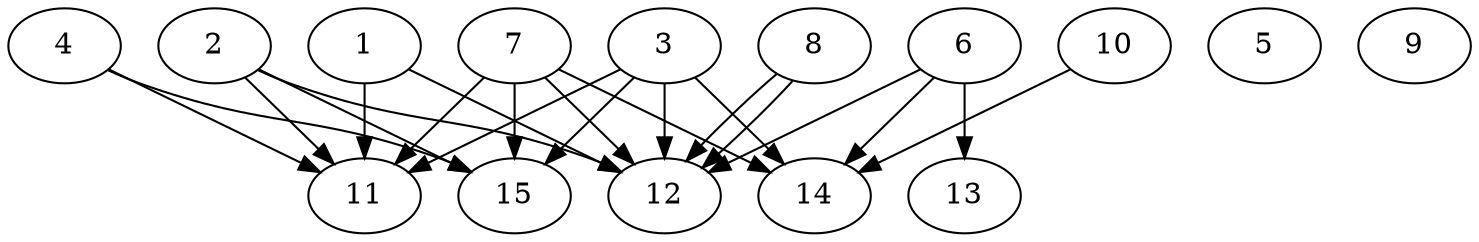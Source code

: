 // DAG automatically generated by daggen at Thu Oct  3 13:59:26 2019
// ./daggen --dot -n 15 --ccr 0.4 --fat 0.9 --regular 0.9 --density 0.7 --mindata 5242880 --maxdata 52428800 
digraph G {
  1 [size="89612800", alpha="0.00", expect_size="35845120"] 
  1 -> 11 [size ="35845120"]
  1 -> 12 [size ="35845120"]
  2 [size="35530240", alpha="0.20", expect_size="14212096"] 
  2 -> 11 [size ="14212096"]
  2 -> 12 [size ="14212096"]
  2 -> 15 [size ="14212096"]
  3 [size="70904320", alpha="0.10", expect_size="28361728"] 
  3 -> 11 [size ="28361728"]
  3 -> 12 [size ="28361728"]
  3 -> 14 [size ="28361728"]
  3 -> 15 [size ="28361728"]
  4 [size="55861760", alpha="0.19", expect_size="22344704"] 
  4 -> 11 [size ="22344704"]
  4 -> 15 [size ="22344704"]
  5 [size="66670080", alpha="0.13", expect_size="26668032"] 
  6 [size="127255040", alpha="0.04", expect_size="50902016"] 
  6 -> 12 [size ="50902016"]
  6 -> 13 [size ="50902016"]
  6 -> 14 [size ="50902016"]
  7 [size="43371520", alpha="0.12", expect_size="17348608"] 
  7 -> 11 [size ="17348608"]
  7 -> 12 [size ="17348608"]
  7 -> 14 [size ="17348608"]
  7 -> 15 [size ="17348608"]
  8 [size="103677440", alpha="0.10", expect_size="41470976"] 
  8 -> 12 [size ="41470976"]
  8 -> 12 [size ="41470976"]
  9 [size="124820480", alpha="0.19", expect_size="49928192"] 
  10 [size="54272000", alpha="0.03", expect_size="21708800"] 
  10 -> 14 [size ="21708800"]
  11 [size="103068160", alpha="0.07", expect_size="41227264"] 
  12 [size="103744000", alpha="0.11", expect_size="41497600"] 
  13 [size="103672320", alpha="0.07", expect_size="41468928"] 
  14 [size="42306560", alpha="0.01", expect_size="16922624"] 
  15 [size="35261440", alpha="0.10", expect_size="14104576"] 
}
